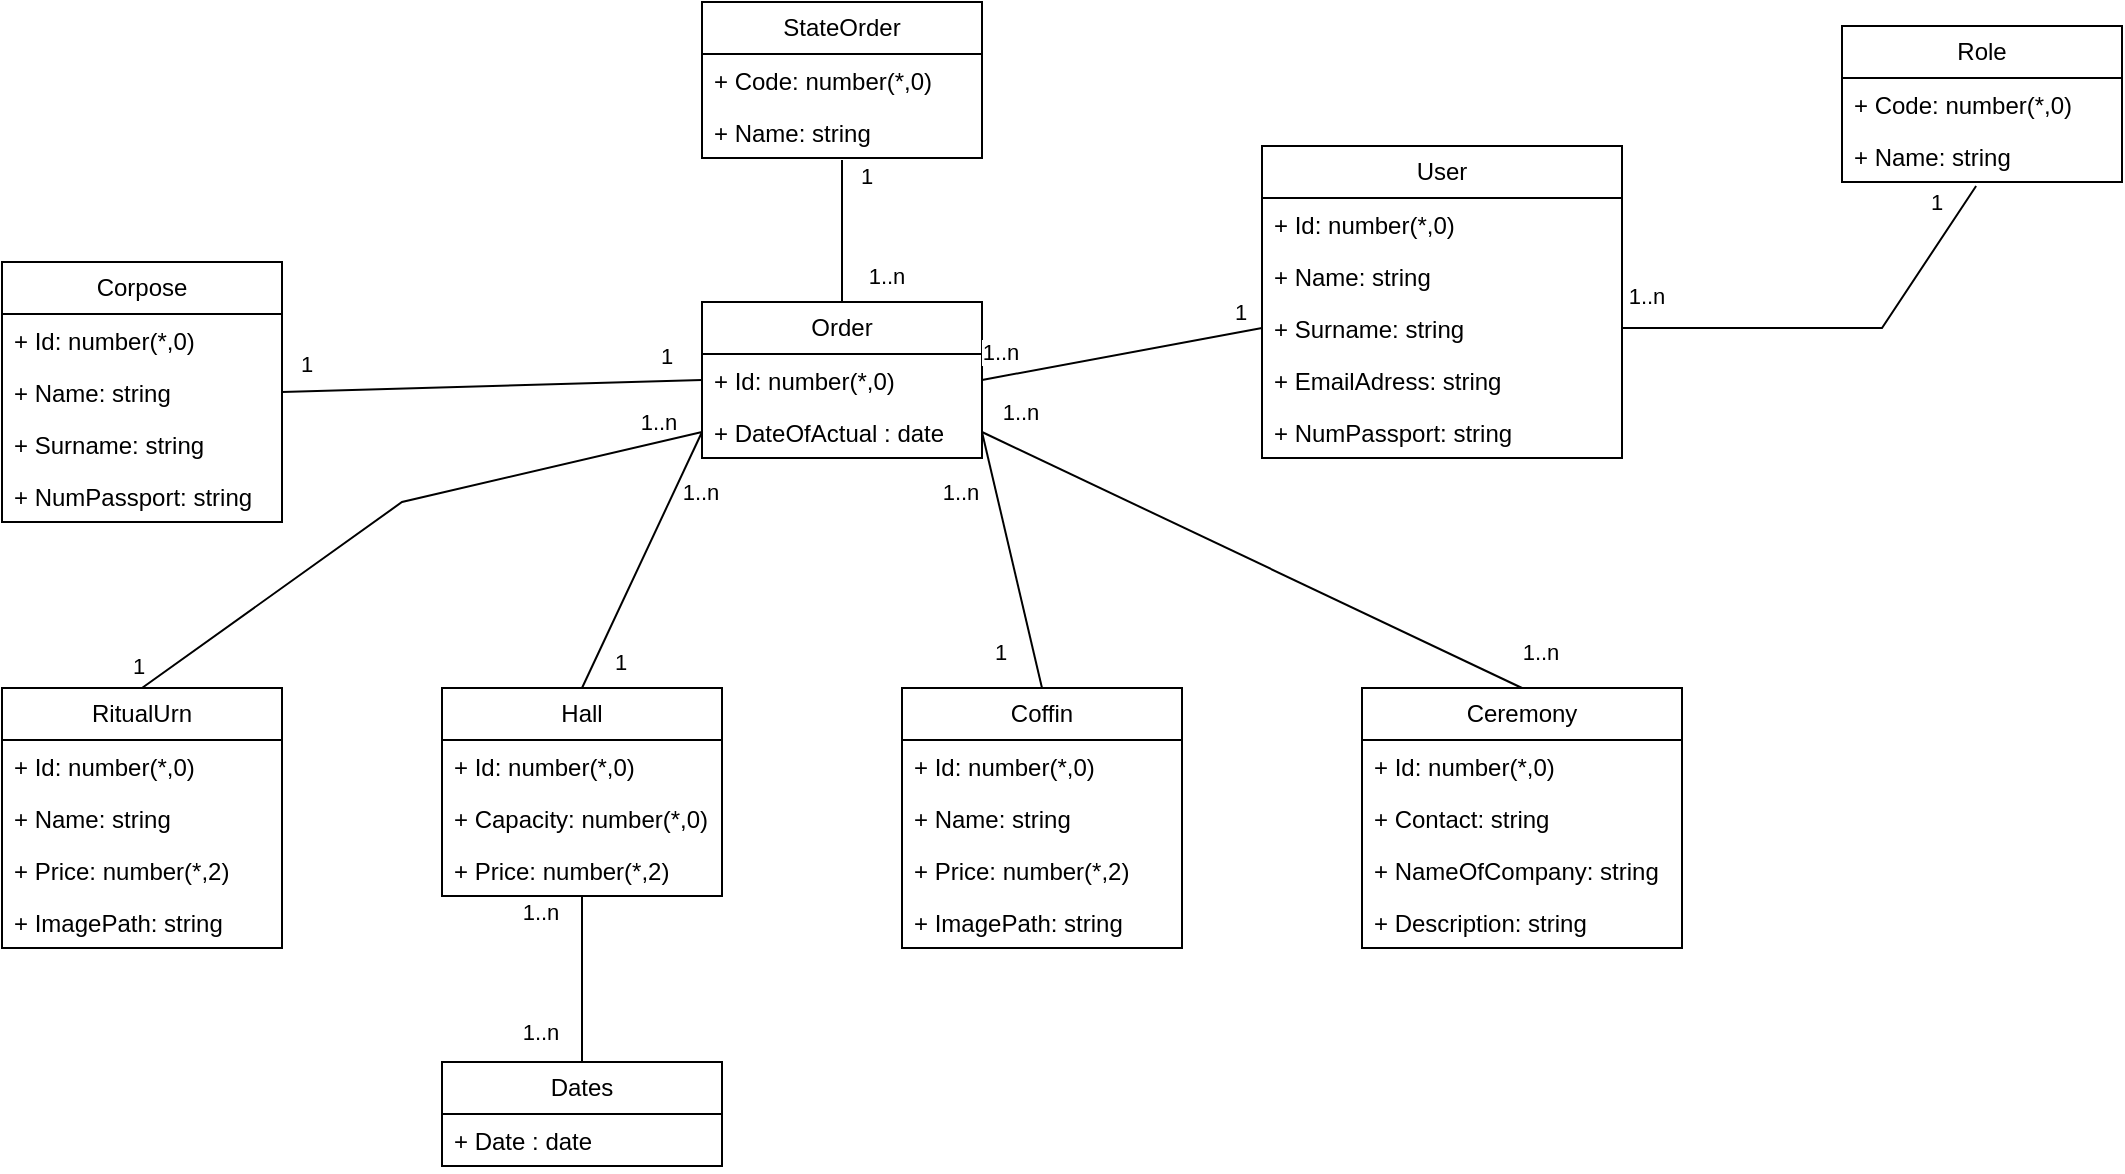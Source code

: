 <mxfile version="21.7.5" type="device">
  <diagram id="C5RBs43oDa-KdzZeNtuy" name="Page-1">
    <mxGraphModel dx="1384" dy="744" grid="1" gridSize="10" guides="1" tooltips="1" connect="1" arrows="1" fold="1" page="1" pageScale="1" pageWidth="827" pageHeight="1169" math="0" shadow="0">
      <root>
        <mxCell id="WIyWlLk6GJQsqaUBKTNV-0" />
        <mxCell id="WIyWlLk6GJQsqaUBKTNV-1" parent="WIyWlLk6GJQsqaUBKTNV-0" />
        <mxCell id="A5WjDB7XT7wXIFE9yTXr-30" value="User" style="swimlane;fontStyle=0;childLayout=stackLayout;horizontal=1;startSize=26;fillColor=none;horizontalStack=0;resizeParent=1;resizeParentMax=0;resizeLast=0;collapsible=1;marginBottom=0;whiteSpace=wrap;html=1;" vertex="1" parent="WIyWlLk6GJQsqaUBKTNV-1">
          <mxGeometry x="660" y="142" width="180" height="156" as="geometry" />
        </mxCell>
        <mxCell id="A5WjDB7XT7wXIFE9yTXr-31" value="+ Id: number(*,0)" style="text;strokeColor=none;fillColor=none;align=left;verticalAlign=top;spacingLeft=4;spacingRight=4;overflow=hidden;rotatable=0;points=[[0,0.5],[1,0.5]];portConstraint=eastwest;whiteSpace=wrap;html=1;" vertex="1" parent="A5WjDB7XT7wXIFE9yTXr-30">
          <mxGeometry y="26" width="180" height="26" as="geometry" />
        </mxCell>
        <mxCell id="A5WjDB7XT7wXIFE9yTXr-32" value="+ Name: string" style="text;strokeColor=none;fillColor=none;align=left;verticalAlign=top;spacingLeft=4;spacingRight=4;overflow=hidden;rotatable=0;points=[[0,0.5],[1,0.5]];portConstraint=eastwest;whiteSpace=wrap;html=1;" vertex="1" parent="A5WjDB7XT7wXIFE9yTXr-30">
          <mxGeometry y="52" width="180" height="26" as="geometry" />
        </mxCell>
        <mxCell id="A5WjDB7XT7wXIFE9yTXr-33" value="+ Surname: string" style="text;strokeColor=none;fillColor=none;align=left;verticalAlign=top;spacingLeft=4;spacingRight=4;overflow=hidden;rotatable=0;points=[[0,0.5],[1,0.5]];portConstraint=eastwest;whiteSpace=wrap;html=1;" vertex="1" parent="A5WjDB7XT7wXIFE9yTXr-30">
          <mxGeometry y="78" width="180" height="26" as="geometry" />
        </mxCell>
        <mxCell id="A5WjDB7XT7wXIFE9yTXr-34" value="+ EmailAdress: string" style="text;strokeColor=none;fillColor=none;align=left;verticalAlign=top;spacingLeft=4;spacingRight=4;overflow=hidden;rotatable=0;points=[[0,0.5],[1,0.5]];portConstraint=eastwest;whiteSpace=wrap;html=1;" vertex="1" parent="A5WjDB7XT7wXIFE9yTXr-30">
          <mxGeometry y="104" width="180" height="26" as="geometry" />
        </mxCell>
        <mxCell id="A5WjDB7XT7wXIFE9yTXr-35" value="+ NumPassport: string" style="text;strokeColor=none;fillColor=none;align=left;verticalAlign=top;spacingLeft=4;spacingRight=4;overflow=hidden;rotatable=0;points=[[0,0.5],[1,0.5]];portConstraint=eastwest;whiteSpace=wrap;html=1;" vertex="1" parent="A5WjDB7XT7wXIFE9yTXr-30">
          <mxGeometry y="130" width="180" height="26" as="geometry" />
        </mxCell>
        <mxCell id="A5WjDB7XT7wXIFE9yTXr-37" value="Role" style="swimlane;fontStyle=0;childLayout=stackLayout;horizontal=1;startSize=26;fillColor=none;horizontalStack=0;resizeParent=1;resizeParentMax=0;resizeLast=0;collapsible=1;marginBottom=0;whiteSpace=wrap;html=1;" vertex="1" parent="WIyWlLk6GJQsqaUBKTNV-1">
          <mxGeometry x="950" y="82" width="140" height="78" as="geometry" />
        </mxCell>
        <mxCell id="A5WjDB7XT7wXIFE9yTXr-38" value="+ Code: number(*,0)" style="text;strokeColor=none;fillColor=none;align=left;verticalAlign=top;spacingLeft=4;spacingRight=4;overflow=hidden;rotatable=0;points=[[0,0.5],[1,0.5]];portConstraint=eastwest;whiteSpace=wrap;html=1;" vertex="1" parent="A5WjDB7XT7wXIFE9yTXr-37">
          <mxGeometry y="26" width="140" height="26" as="geometry" />
        </mxCell>
        <mxCell id="A5WjDB7XT7wXIFE9yTXr-39" value="+ Name: string" style="text;strokeColor=none;fillColor=none;align=left;verticalAlign=top;spacingLeft=4;spacingRight=4;overflow=hidden;rotatable=0;points=[[0,0.5],[1,0.5]];portConstraint=eastwest;whiteSpace=wrap;html=1;" vertex="1" parent="A5WjDB7XT7wXIFE9yTXr-37">
          <mxGeometry y="52" width="140" height="26" as="geometry" />
        </mxCell>
        <mxCell id="A5WjDB7XT7wXIFE9yTXr-44" value="Hall" style="swimlane;fontStyle=0;childLayout=stackLayout;horizontal=1;startSize=26;fillColor=none;horizontalStack=0;resizeParent=1;resizeParentMax=0;resizeLast=0;collapsible=1;marginBottom=0;whiteSpace=wrap;html=1;" vertex="1" parent="WIyWlLk6GJQsqaUBKTNV-1">
          <mxGeometry x="250" y="413" width="140" height="104" as="geometry" />
        </mxCell>
        <mxCell id="A5WjDB7XT7wXIFE9yTXr-45" value="+ Id: number(*,0)" style="text;strokeColor=none;fillColor=none;align=left;verticalAlign=top;spacingLeft=4;spacingRight=4;overflow=hidden;rotatable=0;points=[[0,0.5],[1,0.5]];portConstraint=eastwest;whiteSpace=wrap;html=1;" vertex="1" parent="A5WjDB7XT7wXIFE9yTXr-44">
          <mxGeometry y="26" width="140" height="26" as="geometry" />
        </mxCell>
        <mxCell id="A5WjDB7XT7wXIFE9yTXr-46" value="+ Capacity: number(*,0)" style="text;strokeColor=none;fillColor=none;align=left;verticalAlign=top;spacingLeft=4;spacingRight=4;overflow=hidden;rotatable=0;points=[[0,0.5],[1,0.5]];portConstraint=eastwest;whiteSpace=wrap;html=1;" vertex="1" parent="A5WjDB7XT7wXIFE9yTXr-44">
          <mxGeometry y="52" width="140" height="26" as="geometry" />
        </mxCell>
        <mxCell id="A5WjDB7XT7wXIFE9yTXr-47" value="+ Price: number(*,2)" style="text;strokeColor=none;fillColor=none;align=left;verticalAlign=top;spacingLeft=4;spacingRight=4;overflow=hidden;rotatable=0;points=[[0,0.5],[1,0.5]];portConstraint=eastwest;whiteSpace=wrap;html=1;" vertex="1" parent="A5WjDB7XT7wXIFE9yTXr-44">
          <mxGeometry y="78" width="140" height="26" as="geometry" />
        </mxCell>
        <mxCell id="A5WjDB7XT7wXIFE9yTXr-51" value="Dates" style="swimlane;fontStyle=0;childLayout=stackLayout;horizontal=1;startSize=26;fillColor=none;horizontalStack=0;resizeParent=1;resizeParentMax=0;resizeLast=0;collapsible=1;marginBottom=0;whiteSpace=wrap;html=1;" vertex="1" parent="WIyWlLk6GJQsqaUBKTNV-1">
          <mxGeometry x="250" y="600" width="140" height="52" as="geometry" />
        </mxCell>
        <mxCell id="A5WjDB7XT7wXIFE9yTXr-52" value="+ Date : date" style="text;strokeColor=none;fillColor=none;align=left;verticalAlign=top;spacingLeft=4;spacingRight=4;overflow=hidden;rotatable=0;points=[[0,0.5],[1,0.5]];portConstraint=eastwest;whiteSpace=wrap;html=1;" vertex="1" parent="A5WjDB7XT7wXIFE9yTXr-51">
          <mxGeometry y="26" width="140" height="26" as="geometry" />
        </mxCell>
        <mxCell id="A5WjDB7XT7wXIFE9yTXr-62" value="RitualUrn" style="swimlane;fontStyle=0;childLayout=stackLayout;horizontal=1;startSize=26;fillColor=none;horizontalStack=0;resizeParent=1;resizeParentMax=0;resizeLast=0;collapsible=1;marginBottom=0;whiteSpace=wrap;html=1;" vertex="1" parent="WIyWlLk6GJQsqaUBKTNV-1">
          <mxGeometry x="30" y="413" width="140" height="130" as="geometry" />
        </mxCell>
        <mxCell id="A5WjDB7XT7wXIFE9yTXr-63" value="+ Id: number(*,0)" style="text;strokeColor=none;fillColor=none;align=left;verticalAlign=top;spacingLeft=4;spacingRight=4;overflow=hidden;rotatable=0;points=[[0,0.5],[1,0.5]];portConstraint=eastwest;whiteSpace=wrap;html=1;" vertex="1" parent="A5WjDB7XT7wXIFE9yTXr-62">
          <mxGeometry y="26" width="140" height="26" as="geometry" />
        </mxCell>
        <mxCell id="A5WjDB7XT7wXIFE9yTXr-64" value="+ Name: string" style="text;strokeColor=none;fillColor=none;align=left;verticalAlign=top;spacingLeft=4;spacingRight=4;overflow=hidden;rotatable=0;points=[[0,0.5],[1,0.5]];portConstraint=eastwest;whiteSpace=wrap;html=1;" vertex="1" parent="A5WjDB7XT7wXIFE9yTXr-62">
          <mxGeometry y="52" width="140" height="26" as="geometry" />
        </mxCell>
        <mxCell id="A5WjDB7XT7wXIFE9yTXr-66" value="+ Price: number(*,2)" style="text;strokeColor=none;fillColor=none;align=left;verticalAlign=top;spacingLeft=4;spacingRight=4;overflow=hidden;rotatable=0;points=[[0,0.5],[1,0.5]];portConstraint=eastwest;whiteSpace=wrap;html=1;" vertex="1" parent="A5WjDB7XT7wXIFE9yTXr-62">
          <mxGeometry y="78" width="140" height="26" as="geometry" />
        </mxCell>
        <mxCell id="A5WjDB7XT7wXIFE9yTXr-67" value="+ ImagePath: string" style="text;strokeColor=none;fillColor=none;align=left;verticalAlign=top;spacingLeft=4;spacingRight=4;overflow=hidden;rotatable=0;points=[[0,0.5],[1,0.5]];portConstraint=eastwest;whiteSpace=wrap;html=1;" vertex="1" parent="A5WjDB7XT7wXIFE9yTXr-62">
          <mxGeometry y="104" width="140" height="26" as="geometry" />
        </mxCell>
        <mxCell id="A5WjDB7XT7wXIFE9yTXr-69" value="Coffin" style="swimlane;fontStyle=0;childLayout=stackLayout;horizontal=1;startSize=26;fillColor=none;horizontalStack=0;resizeParent=1;resizeParentMax=0;resizeLast=0;collapsible=1;marginBottom=0;whiteSpace=wrap;html=1;" vertex="1" parent="WIyWlLk6GJQsqaUBKTNV-1">
          <mxGeometry x="480" y="413" width="140" height="130" as="geometry" />
        </mxCell>
        <mxCell id="A5WjDB7XT7wXIFE9yTXr-70" value="+ Id: number(*,0)" style="text;strokeColor=none;fillColor=none;align=left;verticalAlign=top;spacingLeft=4;spacingRight=4;overflow=hidden;rotatable=0;points=[[0,0.5],[1,0.5]];portConstraint=eastwest;whiteSpace=wrap;html=1;" vertex="1" parent="A5WjDB7XT7wXIFE9yTXr-69">
          <mxGeometry y="26" width="140" height="26" as="geometry" />
        </mxCell>
        <mxCell id="A5WjDB7XT7wXIFE9yTXr-71" value="+ Name: string" style="text;strokeColor=none;fillColor=none;align=left;verticalAlign=top;spacingLeft=4;spacingRight=4;overflow=hidden;rotatable=0;points=[[0,0.5],[1,0.5]];portConstraint=eastwest;whiteSpace=wrap;html=1;" vertex="1" parent="A5WjDB7XT7wXIFE9yTXr-69">
          <mxGeometry y="52" width="140" height="26" as="geometry" />
        </mxCell>
        <mxCell id="A5WjDB7XT7wXIFE9yTXr-72" value="+ Price: number(*,2)" style="text;strokeColor=none;fillColor=none;align=left;verticalAlign=top;spacingLeft=4;spacingRight=4;overflow=hidden;rotatable=0;points=[[0,0.5],[1,0.5]];portConstraint=eastwest;whiteSpace=wrap;html=1;" vertex="1" parent="A5WjDB7XT7wXIFE9yTXr-69">
          <mxGeometry y="78" width="140" height="26" as="geometry" />
        </mxCell>
        <mxCell id="A5WjDB7XT7wXIFE9yTXr-73" value="+ ImagePath: string" style="text;strokeColor=none;fillColor=none;align=left;verticalAlign=top;spacingLeft=4;spacingRight=4;overflow=hidden;rotatable=0;points=[[0,0.5],[1,0.5]];portConstraint=eastwest;whiteSpace=wrap;html=1;" vertex="1" parent="A5WjDB7XT7wXIFE9yTXr-69">
          <mxGeometry y="104" width="140" height="26" as="geometry" />
        </mxCell>
        <mxCell id="A5WjDB7XT7wXIFE9yTXr-74" value="StateOrder" style="swimlane;fontStyle=0;childLayout=stackLayout;horizontal=1;startSize=26;fillColor=none;horizontalStack=0;resizeParent=1;resizeParentMax=0;resizeLast=0;collapsible=1;marginBottom=0;whiteSpace=wrap;html=1;" vertex="1" parent="WIyWlLk6GJQsqaUBKTNV-1">
          <mxGeometry x="380" y="70" width="140" height="78" as="geometry" />
        </mxCell>
        <mxCell id="A5WjDB7XT7wXIFE9yTXr-75" value="+ Code: number(*,0)" style="text;strokeColor=none;fillColor=none;align=left;verticalAlign=top;spacingLeft=4;spacingRight=4;overflow=hidden;rotatable=0;points=[[0,0.5],[1,0.5]];portConstraint=eastwest;whiteSpace=wrap;html=1;" vertex="1" parent="A5WjDB7XT7wXIFE9yTXr-74">
          <mxGeometry y="26" width="140" height="26" as="geometry" />
        </mxCell>
        <mxCell id="A5WjDB7XT7wXIFE9yTXr-76" value="+ Name: string" style="text;strokeColor=none;fillColor=none;align=left;verticalAlign=top;spacingLeft=4;spacingRight=4;overflow=hidden;rotatable=0;points=[[0,0.5],[1,0.5]];portConstraint=eastwest;whiteSpace=wrap;html=1;" vertex="1" parent="A5WjDB7XT7wXIFE9yTXr-74">
          <mxGeometry y="52" width="140" height="26" as="geometry" />
        </mxCell>
        <mxCell id="A5WjDB7XT7wXIFE9yTXr-77" value="Ceremony" style="swimlane;fontStyle=0;childLayout=stackLayout;horizontal=1;startSize=26;fillColor=none;horizontalStack=0;resizeParent=1;resizeParentMax=0;resizeLast=0;collapsible=1;marginBottom=0;whiteSpace=wrap;html=1;" vertex="1" parent="WIyWlLk6GJQsqaUBKTNV-1">
          <mxGeometry x="710" y="413" width="160" height="130" as="geometry" />
        </mxCell>
        <mxCell id="A5WjDB7XT7wXIFE9yTXr-78" value="+ Id: number(*,0)" style="text;strokeColor=none;fillColor=none;align=left;verticalAlign=top;spacingLeft=4;spacingRight=4;overflow=hidden;rotatable=0;points=[[0,0.5],[1,0.5]];portConstraint=eastwest;whiteSpace=wrap;html=1;" vertex="1" parent="A5WjDB7XT7wXIFE9yTXr-77">
          <mxGeometry y="26" width="160" height="26" as="geometry" />
        </mxCell>
        <mxCell id="A5WjDB7XT7wXIFE9yTXr-79" value="+ Contact: string" style="text;strokeColor=none;fillColor=none;align=left;verticalAlign=top;spacingLeft=4;spacingRight=4;overflow=hidden;rotatable=0;points=[[0,0.5],[1,0.5]];portConstraint=eastwest;whiteSpace=wrap;html=1;" vertex="1" parent="A5WjDB7XT7wXIFE9yTXr-77">
          <mxGeometry y="52" width="160" height="26" as="geometry" />
        </mxCell>
        <mxCell id="A5WjDB7XT7wXIFE9yTXr-82" value="+ NameOfCompany: string" style="text;strokeColor=none;fillColor=none;align=left;verticalAlign=top;spacingLeft=4;spacingRight=4;overflow=hidden;rotatable=0;points=[[0,0.5],[1,0.5]];portConstraint=eastwest;whiteSpace=wrap;html=1;" vertex="1" parent="A5WjDB7XT7wXIFE9yTXr-77">
          <mxGeometry y="78" width="160" height="26" as="geometry" />
        </mxCell>
        <mxCell id="A5WjDB7XT7wXIFE9yTXr-83" value="+ Description: string" style="text;strokeColor=none;fillColor=none;align=left;verticalAlign=top;spacingLeft=4;spacingRight=4;overflow=hidden;rotatable=0;points=[[0,0.5],[1,0.5]];portConstraint=eastwest;whiteSpace=wrap;html=1;" vertex="1" parent="A5WjDB7XT7wXIFE9yTXr-77">
          <mxGeometry y="104" width="160" height="26" as="geometry" />
        </mxCell>
        <mxCell id="A5WjDB7XT7wXIFE9yTXr-84" value="Order" style="swimlane;fontStyle=0;childLayout=stackLayout;horizontal=1;startSize=26;fillColor=none;horizontalStack=0;resizeParent=1;resizeParentMax=0;resizeLast=0;collapsible=1;marginBottom=0;whiteSpace=wrap;html=1;" vertex="1" parent="WIyWlLk6GJQsqaUBKTNV-1">
          <mxGeometry x="380" y="220" width="140" height="78" as="geometry" />
        </mxCell>
        <mxCell id="A5WjDB7XT7wXIFE9yTXr-85" value="+ Id: number(*,0)" style="text;strokeColor=none;fillColor=none;align=left;verticalAlign=top;spacingLeft=4;spacingRight=4;overflow=hidden;rotatable=0;points=[[0,0.5],[1,0.5]];portConstraint=eastwest;whiteSpace=wrap;html=1;" vertex="1" parent="A5WjDB7XT7wXIFE9yTXr-84">
          <mxGeometry y="26" width="140" height="26" as="geometry" />
        </mxCell>
        <mxCell id="A5WjDB7XT7wXIFE9yTXr-86" value="+ DateOfActual : date" style="text;strokeColor=none;fillColor=none;align=left;verticalAlign=top;spacingLeft=4;spacingRight=4;overflow=hidden;rotatable=0;points=[[0,0.5],[1,0.5]];portConstraint=eastwest;whiteSpace=wrap;html=1;" vertex="1" parent="A5WjDB7XT7wXIFE9yTXr-84">
          <mxGeometry y="52" width="140" height="26" as="geometry" />
        </mxCell>
        <mxCell id="A5WjDB7XT7wXIFE9yTXr-95" value="" style="endArrow=none;html=1;rounded=0;entryX=0.479;entryY=1.077;entryDx=0;entryDy=0;entryPerimeter=0;exitX=1;exitY=0.5;exitDx=0;exitDy=0;" edge="1" parent="WIyWlLk6GJQsqaUBKTNV-1" source="A5WjDB7XT7wXIFE9yTXr-33" target="A5WjDB7XT7wXIFE9yTXr-39">
          <mxGeometry width="50" height="50" relative="1" as="geometry">
            <mxPoint x="1010" y="348" as="sourcePoint" />
            <mxPoint x="1060" y="298" as="targetPoint" />
            <Array as="points">
              <mxPoint x="970" y="233" />
            </Array>
          </mxGeometry>
        </mxCell>
        <mxCell id="A5WjDB7XT7wXIFE9yTXr-97" value="1..n" style="edgeLabel;html=1;align=center;verticalAlign=middle;resizable=0;points=[];" vertex="1" connectable="0" parent="WIyWlLk6GJQsqaUBKTNV-1">
          <mxGeometry x="860.002" y="219.999" as="geometry">
            <mxPoint x="-8" y="-3" as="offset" />
          </mxGeometry>
        </mxCell>
        <mxCell id="A5WjDB7XT7wXIFE9yTXr-98" value="1" style="edgeLabel;html=1;align=center;verticalAlign=middle;resizable=0;points=[];" vertex="1" connectable="0" parent="WIyWlLk6GJQsqaUBKTNV-1">
          <mxGeometry x="1010.002" y="169.999" as="geometry">
            <mxPoint x="-13" as="offset" />
          </mxGeometry>
        </mxCell>
        <mxCell id="A5WjDB7XT7wXIFE9yTXr-99" value="" style="endArrow=none;html=1;rounded=0;entryX=0.5;entryY=1.038;entryDx=0;entryDy=0;entryPerimeter=0;exitX=0.5;exitY=0;exitDx=0;exitDy=0;" edge="1" parent="WIyWlLk6GJQsqaUBKTNV-1" source="A5WjDB7XT7wXIFE9yTXr-84" target="A5WjDB7XT7wXIFE9yTXr-76">
          <mxGeometry width="50" height="50" relative="1" as="geometry">
            <mxPoint x="270" y="210" as="sourcePoint" />
            <mxPoint x="320" y="160" as="targetPoint" />
          </mxGeometry>
        </mxCell>
        <mxCell id="A5WjDB7XT7wXIFE9yTXr-100" value="1..n" style="edgeLabel;html=1;align=center;verticalAlign=middle;resizable=0;points=[];" vertex="1" connectable="0" parent="WIyWlLk6GJQsqaUBKTNV-1">
          <mxGeometry x="480.002" y="209.999" as="geometry">
            <mxPoint x="-8" y="-3" as="offset" />
          </mxGeometry>
        </mxCell>
        <mxCell id="A5WjDB7XT7wXIFE9yTXr-101" value="1" style="edgeLabel;html=1;align=center;verticalAlign=middle;resizable=0;points=[];" vertex="1" connectable="0" parent="WIyWlLk6GJQsqaUBKTNV-1">
          <mxGeometry x="470.002" y="159.999" as="geometry">
            <mxPoint x="-8" y="-3" as="offset" />
          </mxGeometry>
        </mxCell>
        <mxCell id="A5WjDB7XT7wXIFE9yTXr-102" value="" style="endArrow=none;html=1;rounded=0;entryX=0;entryY=0.5;entryDx=0;entryDy=0;exitX=1;exitY=0.5;exitDx=0;exitDy=0;" edge="1" parent="WIyWlLk6GJQsqaUBKTNV-1" source="A5WjDB7XT7wXIFE9yTXr-105" target="A5WjDB7XT7wXIFE9yTXr-85">
          <mxGeometry width="50" height="50" relative="1" as="geometry">
            <mxPoint x="260" y="298" as="sourcePoint" />
            <mxPoint x="310" y="248" as="targetPoint" />
          </mxGeometry>
        </mxCell>
        <mxCell id="A5WjDB7XT7wXIFE9yTXr-103" value="Corpose" style="swimlane;fontStyle=0;childLayout=stackLayout;horizontal=1;startSize=26;fillColor=none;horizontalStack=0;resizeParent=1;resizeParentMax=0;resizeLast=0;collapsible=1;marginBottom=0;whiteSpace=wrap;html=1;" vertex="1" parent="WIyWlLk6GJQsqaUBKTNV-1">
          <mxGeometry x="30" y="200" width="140" height="130" as="geometry">
            <mxRectangle x="50" y="130" width="50" height="30" as="alternateBounds" />
          </mxGeometry>
        </mxCell>
        <mxCell id="A5WjDB7XT7wXIFE9yTXr-104" value="+ Id: number(*,0)" style="text;strokeColor=none;fillColor=none;align=left;verticalAlign=top;spacingLeft=4;spacingRight=4;overflow=hidden;rotatable=0;points=[[0,0.5],[1,0.5]];portConstraint=eastwest;whiteSpace=wrap;html=1;" vertex="1" parent="A5WjDB7XT7wXIFE9yTXr-103">
          <mxGeometry y="26" width="140" height="26" as="geometry" />
        </mxCell>
        <mxCell id="A5WjDB7XT7wXIFE9yTXr-105" value="+ Name: string" style="text;strokeColor=none;fillColor=none;align=left;verticalAlign=top;spacingLeft=4;spacingRight=4;overflow=hidden;rotatable=0;points=[[0,0.5],[1,0.5]];portConstraint=eastwest;whiteSpace=wrap;html=1;" vertex="1" parent="A5WjDB7XT7wXIFE9yTXr-103">
          <mxGeometry y="52" width="140" height="26" as="geometry" />
        </mxCell>
        <mxCell id="A5WjDB7XT7wXIFE9yTXr-108" value="+ Surname: string" style="text;strokeColor=none;fillColor=none;align=left;verticalAlign=top;spacingLeft=4;spacingRight=4;overflow=hidden;rotatable=0;points=[[0,0.5],[1,0.5]];portConstraint=eastwest;whiteSpace=wrap;html=1;" vertex="1" parent="A5WjDB7XT7wXIFE9yTXr-103">
          <mxGeometry y="78" width="140" height="26" as="geometry" />
        </mxCell>
        <mxCell id="A5WjDB7XT7wXIFE9yTXr-109" value="+ NumPassport: string" style="text;strokeColor=none;fillColor=none;align=left;verticalAlign=top;spacingLeft=4;spacingRight=4;overflow=hidden;rotatable=0;points=[[0,0.5],[1,0.5]];portConstraint=eastwest;whiteSpace=wrap;html=1;" vertex="1" parent="A5WjDB7XT7wXIFE9yTXr-103">
          <mxGeometry y="104" width="140" height="26" as="geometry" />
        </mxCell>
        <mxCell id="A5WjDB7XT7wXIFE9yTXr-117" value="1" style="edgeLabel;html=1;align=center;verticalAlign=middle;resizable=0;points=[];" vertex="1" connectable="0" parent="WIyWlLk6GJQsqaUBKTNV-1">
          <mxGeometry x="190.002" y="249.999" as="geometry">
            <mxPoint x="-8" y="1" as="offset" />
          </mxGeometry>
        </mxCell>
        <mxCell id="A5WjDB7XT7wXIFE9yTXr-118" value="1" style="edgeLabel;html=1;align=center;verticalAlign=middle;resizable=0;points=[];" vertex="1" connectable="0" parent="WIyWlLk6GJQsqaUBKTNV-1">
          <mxGeometry x="370.002" y="249.999" as="geometry">
            <mxPoint x="-8" y="-3" as="offset" />
          </mxGeometry>
        </mxCell>
        <mxCell id="A5WjDB7XT7wXIFE9yTXr-121" value="" style="endArrow=none;html=1;rounded=0;entryX=0;entryY=0.5;entryDx=0;entryDy=0;exitX=0.5;exitY=0;exitDx=0;exitDy=0;" edge="1" parent="WIyWlLk6GJQsqaUBKTNV-1" source="A5WjDB7XT7wXIFE9yTXr-62" target="A5WjDB7XT7wXIFE9yTXr-86">
          <mxGeometry width="50" height="50" relative="1" as="geometry">
            <mxPoint x="260" y="390" as="sourcePoint" />
            <mxPoint x="310" y="340" as="targetPoint" />
            <Array as="points">
              <mxPoint x="230" y="320" />
            </Array>
          </mxGeometry>
        </mxCell>
        <mxCell id="A5WjDB7XT7wXIFE9yTXr-123" value="1" style="edgeLabel;html=1;align=center;verticalAlign=middle;resizable=0;points=[];" vertex="1" connectable="0" parent="WIyWlLk6GJQsqaUBKTNV-1">
          <mxGeometry x="200.002" y="259.999" as="geometry">
            <mxPoint x="-102" y="142" as="offset" />
          </mxGeometry>
        </mxCell>
        <mxCell id="A5WjDB7XT7wXIFE9yTXr-124" value="1..n" style="edgeLabel;html=1;align=center;verticalAlign=middle;resizable=0;points=[];" vertex="1" connectable="0" parent="WIyWlLk6GJQsqaUBKTNV-1">
          <mxGeometry x="210.002" y="269.999" as="geometry">
            <mxPoint x="148" y="10" as="offset" />
          </mxGeometry>
        </mxCell>
        <mxCell id="A5WjDB7XT7wXIFE9yTXr-125" value="" style="endArrow=none;html=1;rounded=0;entryX=0;entryY=0.5;entryDx=0;entryDy=0;exitX=0.5;exitY=0;exitDx=0;exitDy=0;" edge="1" parent="WIyWlLk6GJQsqaUBKTNV-1" source="A5WjDB7XT7wXIFE9yTXr-44" target="A5WjDB7XT7wXIFE9yTXr-86">
          <mxGeometry width="50" height="50" relative="1" as="geometry">
            <mxPoint x="360" y="390" as="sourcePoint" />
            <mxPoint x="410" y="340" as="targetPoint" />
          </mxGeometry>
        </mxCell>
        <mxCell id="A5WjDB7XT7wXIFE9yTXr-126" value="1" style="edgeLabel;html=1;align=center;verticalAlign=middle;resizable=0;points=[];" vertex="1" connectable="0" parent="WIyWlLk6GJQsqaUBKTNV-1">
          <mxGeometry x="250.002" y="279.999" as="geometry">
            <mxPoint x="89" y="120" as="offset" />
          </mxGeometry>
        </mxCell>
        <mxCell id="A5WjDB7XT7wXIFE9yTXr-127" value="1..n" style="edgeLabel;html=1;align=center;verticalAlign=middle;resizable=0;points=[];" vertex="1" connectable="0" parent="WIyWlLk6GJQsqaUBKTNV-1">
          <mxGeometry x="250.002" y="289.999" as="geometry">
            <mxPoint x="129" y="25" as="offset" />
          </mxGeometry>
        </mxCell>
        <mxCell id="A5WjDB7XT7wXIFE9yTXr-128" value="" style="endArrow=none;html=1;rounded=0;entryX=1;entryY=0.5;entryDx=0;entryDy=0;exitX=0.5;exitY=0;exitDx=0;exitDy=0;" edge="1" parent="WIyWlLk6GJQsqaUBKTNV-1" source="A5WjDB7XT7wXIFE9yTXr-69" target="A5WjDB7XT7wXIFE9yTXr-86">
          <mxGeometry width="50" height="50" relative="1" as="geometry">
            <mxPoint x="560" y="380" as="sourcePoint" />
            <mxPoint x="610" y="330" as="targetPoint" />
          </mxGeometry>
        </mxCell>
        <mxCell id="A5WjDB7XT7wXIFE9yTXr-129" value="1..n" style="edgeLabel;html=1;align=center;verticalAlign=middle;resizable=0;points=[];" vertex="1" connectable="0" parent="WIyWlLk6GJQsqaUBKTNV-1">
          <mxGeometry x="380.002" y="289.999" as="geometry">
            <mxPoint x="129" y="25" as="offset" />
          </mxGeometry>
        </mxCell>
        <mxCell id="A5WjDB7XT7wXIFE9yTXr-130" value="1" style="edgeLabel;html=1;align=center;verticalAlign=middle;resizable=0;points=[];" vertex="1" connectable="0" parent="WIyWlLk6GJQsqaUBKTNV-1">
          <mxGeometry x="400.002" y="369.999" as="geometry">
            <mxPoint x="129" y="25" as="offset" />
          </mxGeometry>
        </mxCell>
        <mxCell id="A5WjDB7XT7wXIFE9yTXr-131" value="" style="endArrow=none;html=1;rounded=0;exitX=1;exitY=0.5;exitDx=0;exitDy=0;entryX=0.5;entryY=0;entryDx=0;entryDy=0;" edge="1" parent="WIyWlLk6GJQsqaUBKTNV-1" source="A5WjDB7XT7wXIFE9yTXr-86" target="A5WjDB7XT7wXIFE9yTXr-77">
          <mxGeometry width="50" height="50" relative="1" as="geometry">
            <mxPoint x="640" y="380" as="sourcePoint" />
            <mxPoint x="690" y="330" as="targetPoint" />
          </mxGeometry>
        </mxCell>
        <mxCell id="A5WjDB7XT7wXIFE9yTXr-132" value="1..n" style="edgeLabel;html=1;align=center;verticalAlign=middle;resizable=0;points=[];" vertex="1" connectable="0" parent="WIyWlLk6GJQsqaUBKTNV-1">
          <mxGeometry x="410.002" y="249.999" as="geometry">
            <mxPoint x="129" y="25" as="offset" />
          </mxGeometry>
        </mxCell>
        <mxCell id="A5WjDB7XT7wXIFE9yTXr-133" value="1" style="edgeLabel;html=1;align=center;verticalAlign=middle;resizable=0;points=[];" vertex="1" connectable="0" parent="WIyWlLk6GJQsqaUBKTNV-1">
          <mxGeometry x="520.002" y="199.999" as="geometry">
            <mxPoint x="129" y="25" as="offset" />
          </mxGeometry>
        </mxCell>
        <mxCell id="A5WjDB7XT7wXIFE9yTXr-134" value="" style="endArrow=none;html=1;rounded=0;exitX=0.5;exitY=0;exitDx=0;exitDy=0;" edge="1" parent="WIyWlLk6GJQsqaUBKTNV-1" source="A5WjDB7XT7wXIFE9yTXr-51" target="A5WjDB7XT7wXIFE9yTXr-47">
          <mxGeometry width="50" height="50" relative="1" as="geometry">
            <mxPoint x="190" y="620" as="sourcePoint" />
            <mxPoint x="240" y="570" as="targetPoint" />
          </mxGeometry>
        </mxCell>
        <mxCell id="A5WjDB7XT7wXIFE9yTXr-135" value="1..n" style="edgeLabel;html=1;align=center;verticalAlign=middle;resizable=0;points=[];" vertex="1" connectable="0" parent="WIyWlLk6GJQsqaUBKTNV-1">
          <mxGeometry x="170.002" y="559.999" as="geometry">
            <mxPoint x="129" y="25" as="offset" />
          </mxGeometry>
        </mxCell>
        <mxCell id="A5WjDB7XT7wXIFE9yTXr-136" value="1..n" style="edgeLabel;html=1;align=center;verticalAlign=middle;resizable=0;points=[];" vertex="1" connectable="0" parent="WIyWlLk6GJQsqaUBKTNV-1">
          <mxGeometry x="170.002" y="499.999" as="geometry">
            <mxPoint x="129" y="25" as="offset" />
          </mxGeometry>
        </mxCell>
        <mxCell id="A5WjDB7XT7wXIFE9yTXr-137" value="" style="endArrow=none;html=1;rounded=0;exitX=1;exitY=0.5;exitDx=0;exitDy=0;entryX=0;entryY=0.5;entryDx=0;entryDy=0;" edge="1" parent="WIyWlLk6GJQsqaUBKTNV-1" source="A5WjDB7XT7wXIFE9yTXr-85" target="A5WjDB7XT7wXIFE9yTXr-33">
          <mxGeometry width="50" height="50" relative="1" as="geometry">
            <mxPoint x="580" y="250" as="sourcePoint" />
            <mxPoint x="630" y="200" as="targetPoint" />
          </mxGeometry>
        </mxCell>
        <mxCell id="A5WjDB7XT7wXIFE9yTXr-138" value="1..n" style="edgeLabel;html=1;align=center;verticalAlign=middle;resizable=0;points=[];" vertex="1" connectable="0" parent="WIyWlLk6GJQsqaUBKTNV-1">
          <mxGeometry x="400.002" y="219.999" as="geometry">
            <mxPoint x="129" y="25" as="offset" />
          </mxGeometry>
        </mxCell>
        <mxCell id="A5WjDB7XT7wXIFE9yTXr-139" value="1..n" style="edgeLabel;html=1;align=center;verticalAlign=middle;resizable=0;points=[];" vertex="1" connectable="0" parent="WIyWlLk6GJQsqaUBKTNV-1">
          <mxGeometry x="670.002" y="369.999" as="geometry">
            <mxPoint x="129" y="25" as="offset" />
          </mxGeometry>
        </mxCell>
      </root>
    </mxGraphModel>
  </diagram>
</mxfile>
